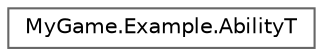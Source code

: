 digraph "Graphical Class Hierarchy"
{
 // LATEX_PDF_SIZE
  bgcolor="transparent";
  edge [fontname=Helvetica,fontsize=10,labelfontname=Helvetica,labelfontsize=10];
  node [fontname=Helvetica,fontsize=10,shape=box,height=0.2,width=0.4];
  rankdir="LR";
  Node0 [id="Node000000",label="MyGame.Example.AbilityT",height=0.2,width=0.4,color="grey40", fillcolor="white", style="filled",URL="$classMyGame_1_1Example_1_1AbilityT.html",tooltip=" "];
}
